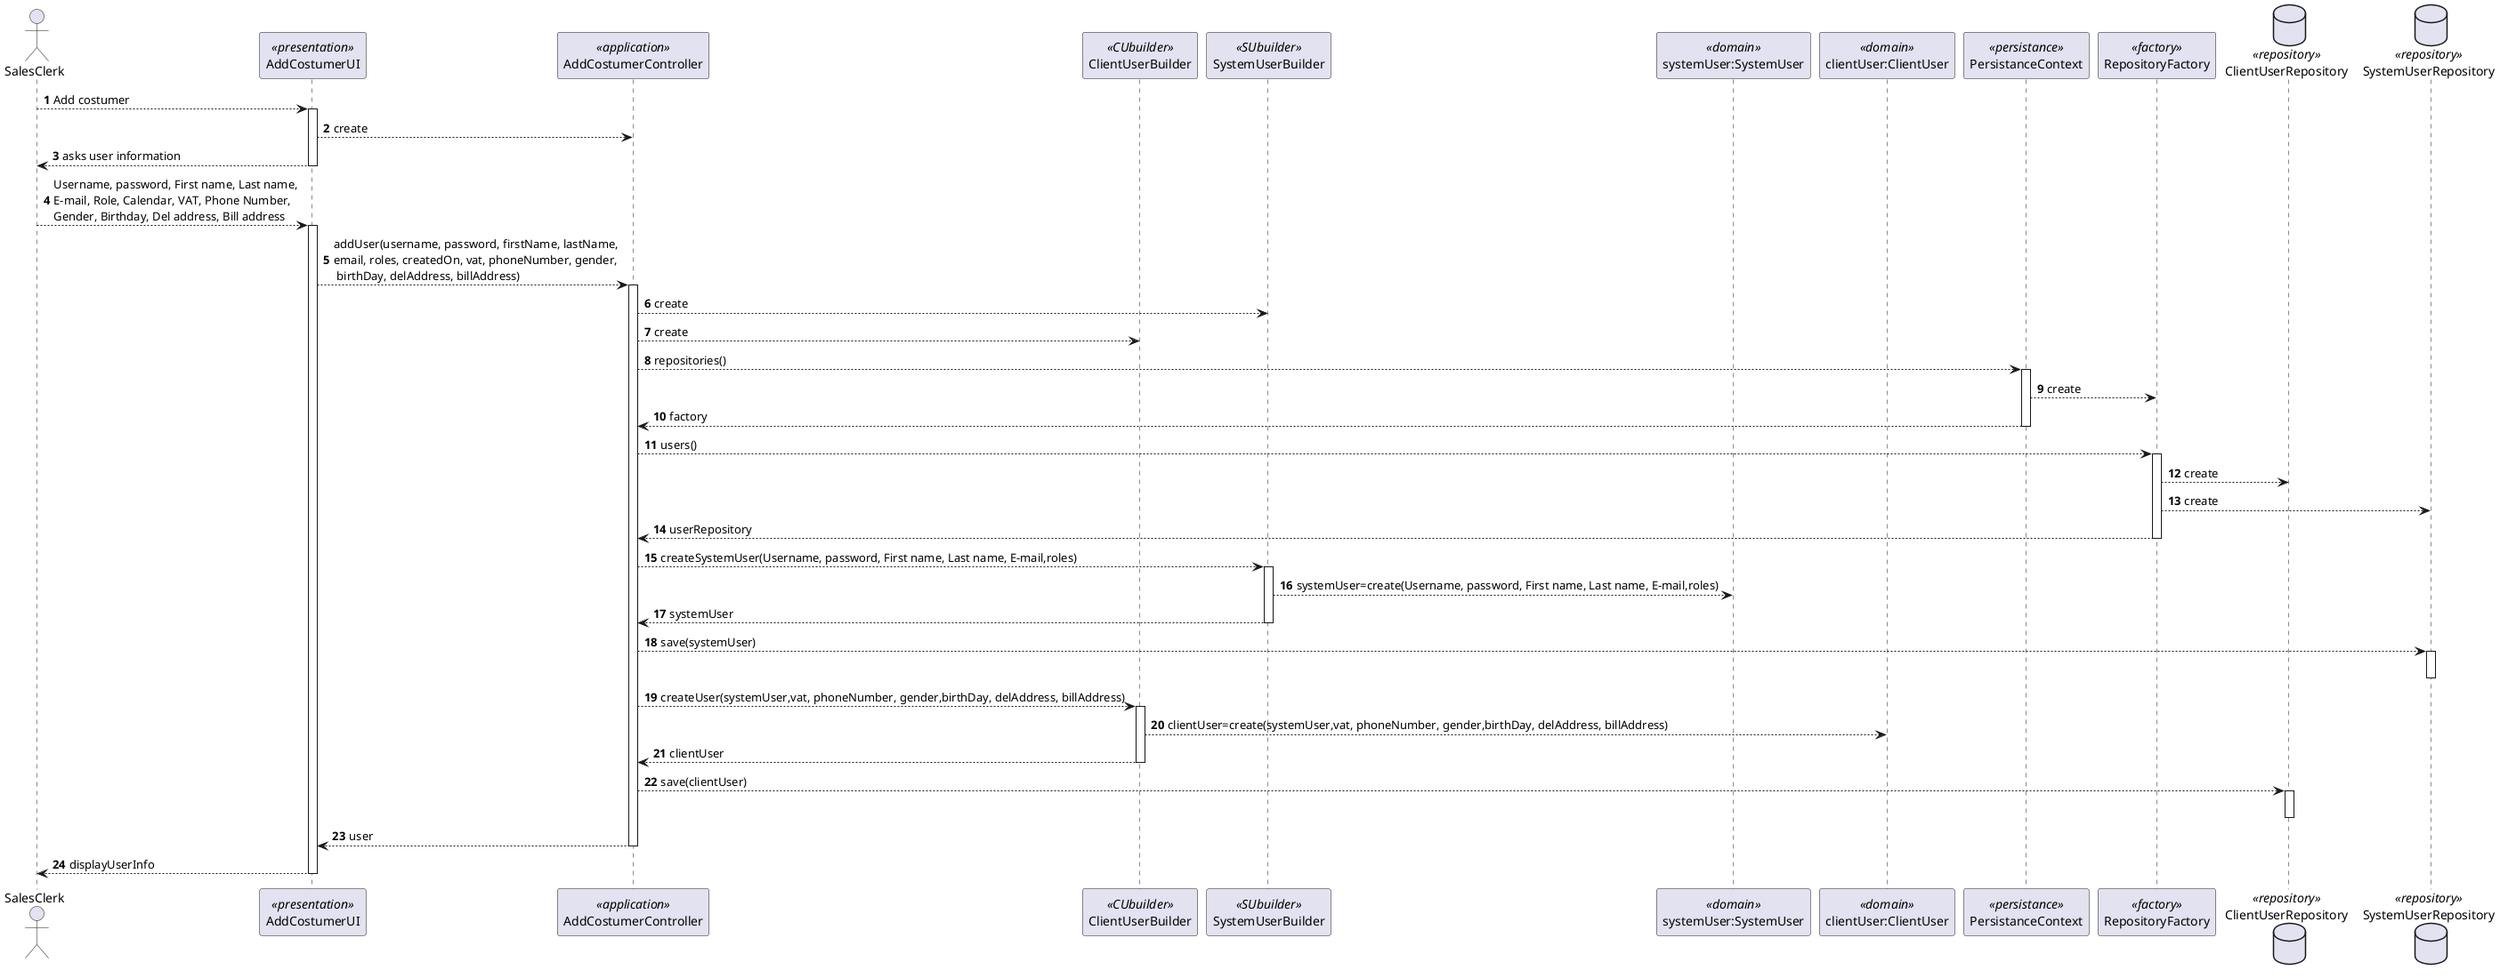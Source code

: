 @startuml
actor SalesClerk as adm
participant "//<<presentation>>//\nAddCostumerUI" as ui
participant "//<<application>>//\nAddCostumerController" as cc
participant "//<<CUbuilder>>//\nClientUserBuilder" as build
participant "//<<SUbuilder>>//\nSystemUserBuilder" as SUbuild
participant "//<<domain>>//\nsystemUser:SystemUser" as SysUser
participant "//<<domain>>//\nclientUser:ClientUser" as CliUser
participant "//<<persistance>>//\nPersistanceContext" as pc
participant "//<<factory>>//\nRepositoryFactory" as rf
database "//<<repository>>//\nClientUserRepository" as db
database "//<<repository>>//\nSystemUserRepository" as sysdb


autonumber

adm-->ui: Add costumer

activate ui

ui-->cc: create


ui-->adm: asks user information

deactivate ui


adm-->ui: Username, password, First name, Last name,\nE-mail, Role, Calendar, VAT, Phone Number,\nGender, Birthday, Del address, Bill address
activate ui


ui-->cc: addUser(username, password, firstName, lastName,\nemail, roles, createdOn, vat, phoneNumber, gender,\n birthDay, delAddress, billAddress)


activate cc

cc-->SUbuild: create

cc-->build: create

cc-->pc: repositories()

activate pc

pc-->rf: create

pc-->cc: factory

deactivate pc

cc-->rf: users()

activate rf

rf-->db: create

rf-->sysdb: create

rf-->cc: userRepository

deactivate rf


cc-->SUbuild: createSystemUser(Username, password, First name, Last name, E-mail,roles)
activate SUbuild

SUbuild-->SysUser: systemUser=create(Username, password, First name, Last name, E-mail,roles)
SUbuild-->cc:systemUser

deactivate SUbuild
cc-->sysdb:save(systemUser)

activate sysdb
deactivate sysdb

cc-->build: createUser(systemUser,vat, phoneNumber, gender,birthDay, delAddress, billAddress)

activate build

build-->CliUser: clientUser=create(systemUser,vat, phoneNumber, gender,birthDay, delAddress, billAddress)

build-->cc: clientUser

deactivate build

deactivate rf

cc-->db: save(clientUser)

activate db

deactivate db

cc-->ui: user

deactivate cc

ui-->adm: displayUserInfo

deactivate ui
@enduml
